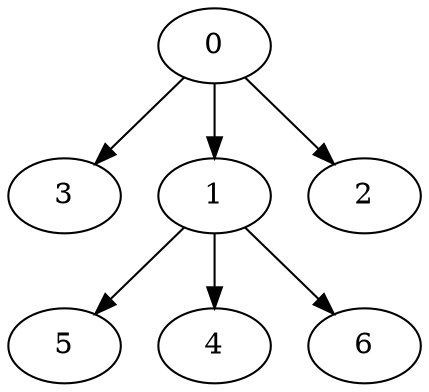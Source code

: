 digraph "Nodes_7_OutTree-output" {
	 5	 [Weight=7.0,Start=15.0,Processor=0];
	 3	 [Weight=6.0,Start=22.0,Processor=0];
	 4	 [Weight=4.0,Start=23.0,Processor=1];
	 0	 [Weight=5.0,Start=0.0,Processor=1];
	 1	 [Weight=6.0,Start=5.0,Processor=1];
	 6	 [Weight=7.0,Start=16.0,Processor=1];
	 2	 [Weight=5.0,Start=11.0,Processor=1];
	 0 -> 1	[Weight=15.0];
	 0 -> 2	[Weight=11.0];
	 0 -> 3	[Weight=11.0];
	 1 -> 4	[Weight=19.0];
	 1 -> 5	[Weight=4.0];
	 1 -> 6	[Weight=21.0];
}
